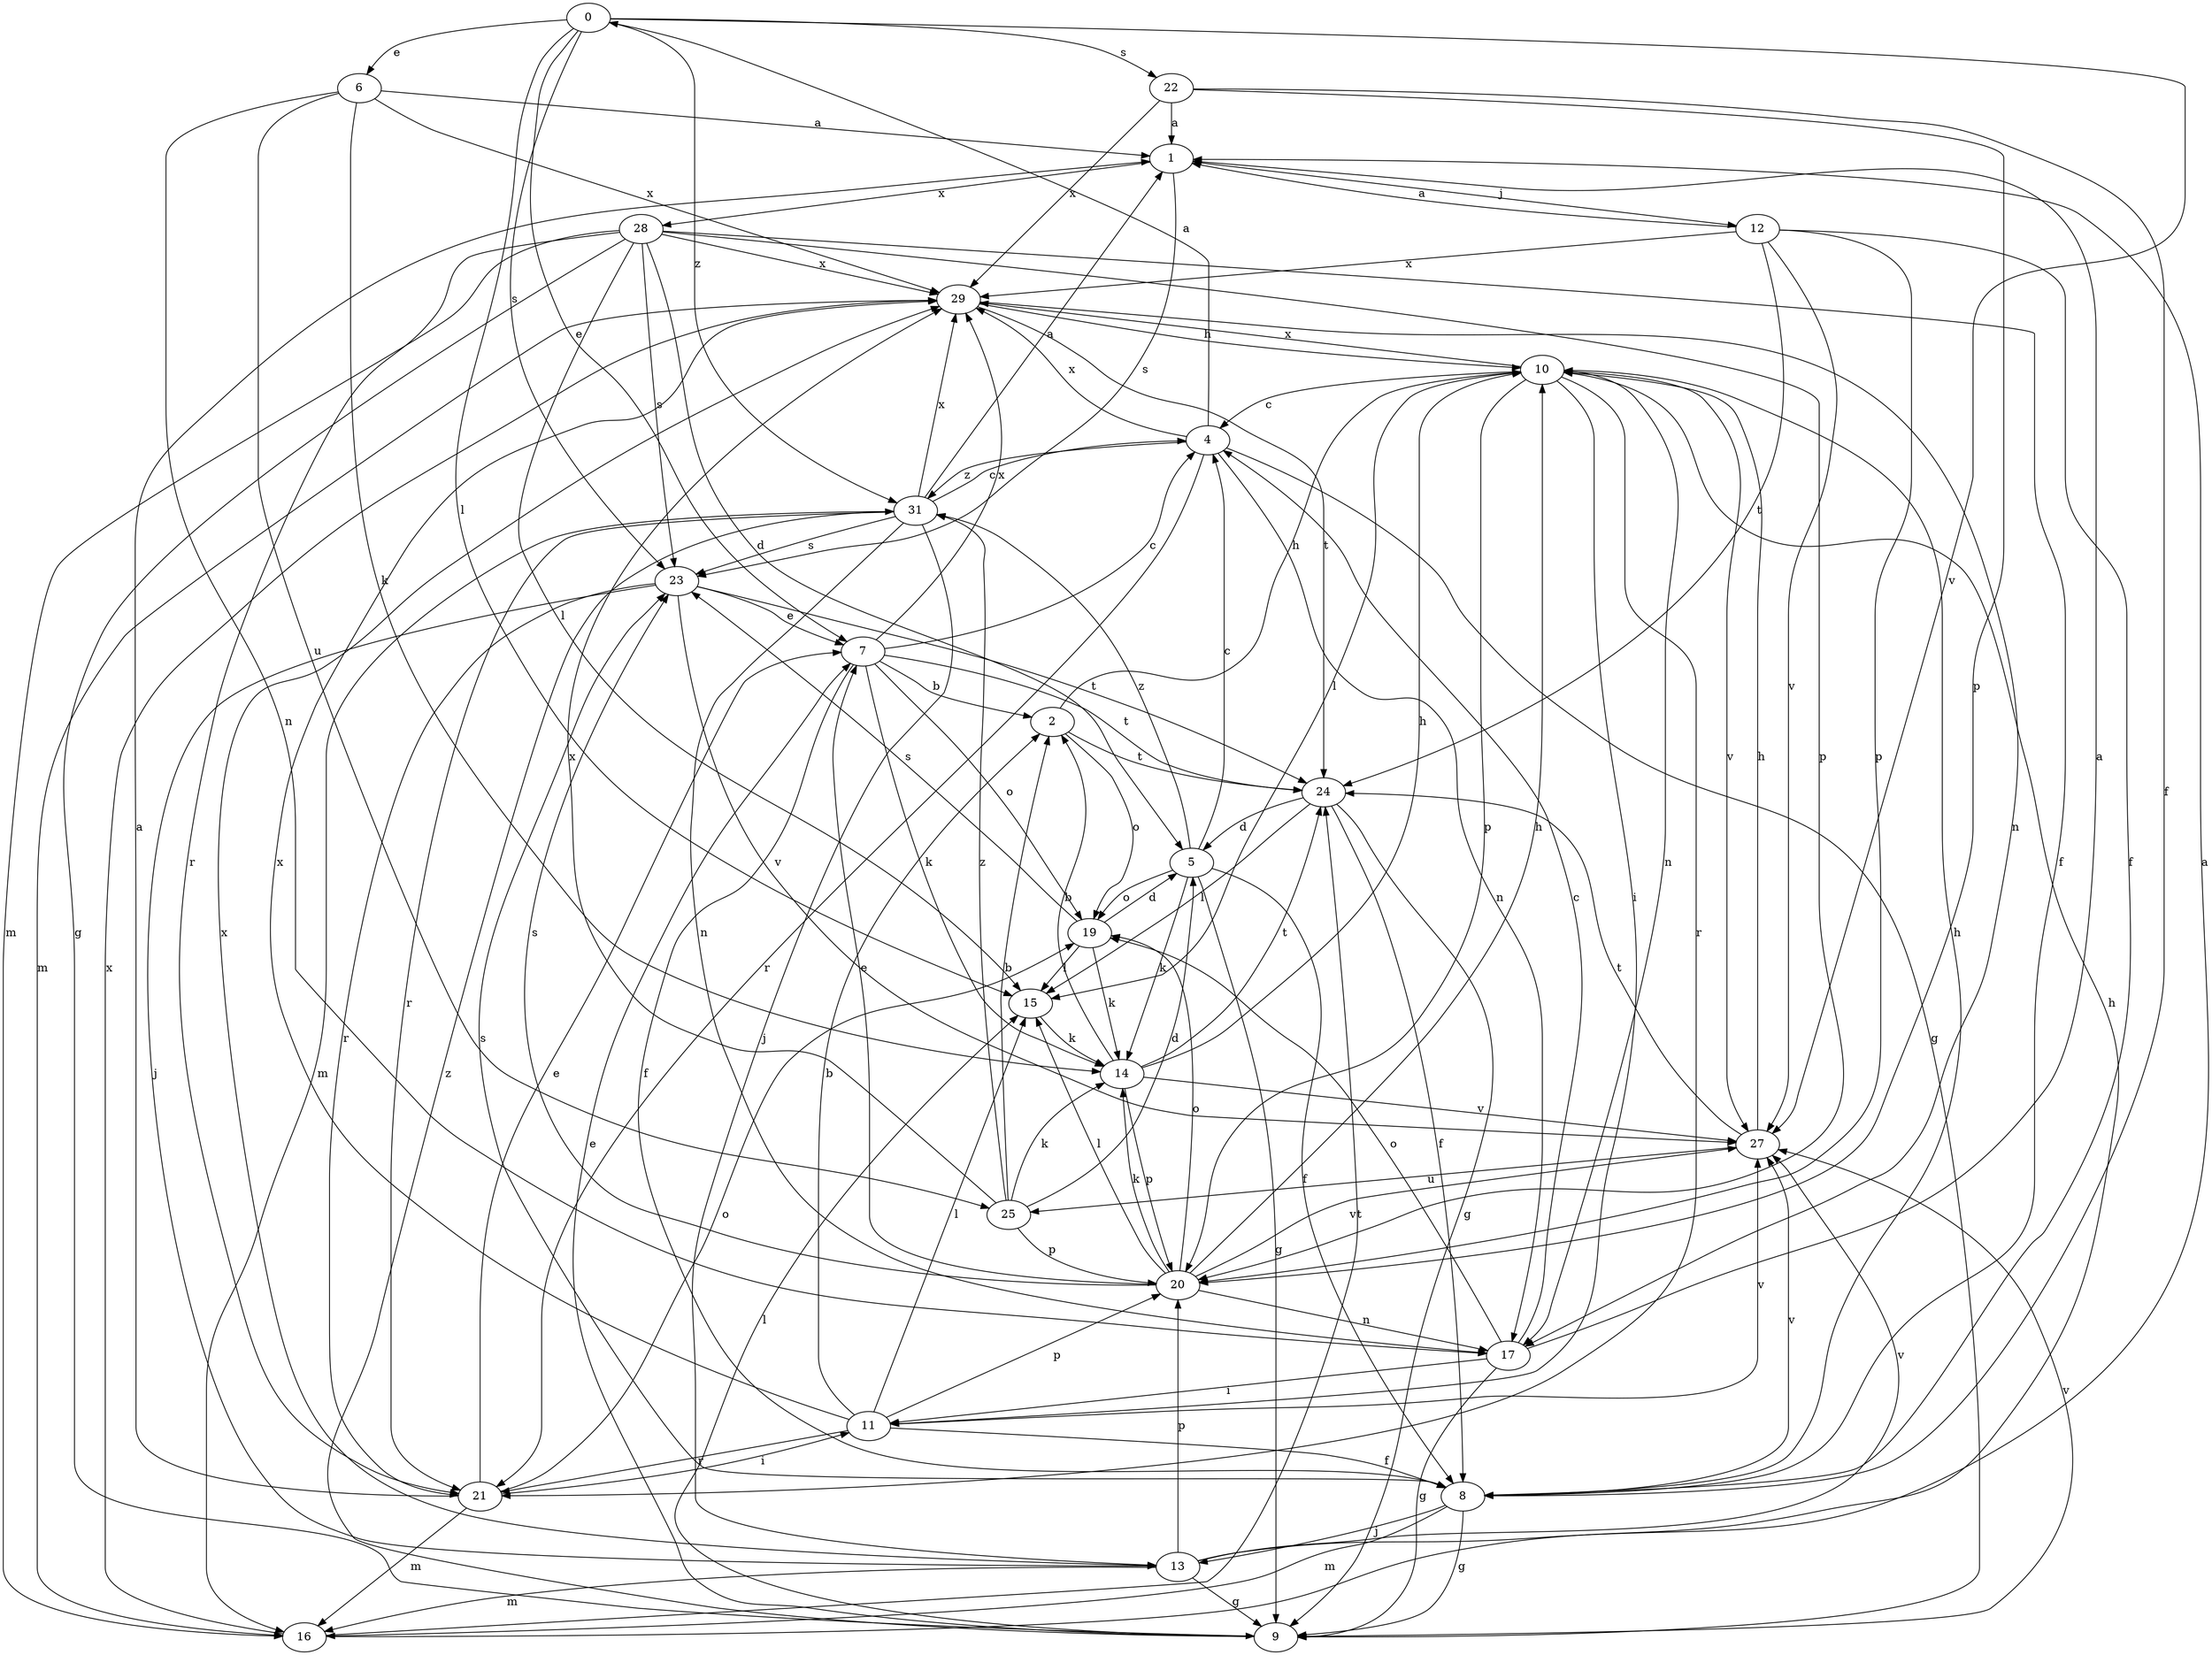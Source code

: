 strict digraph  {
0;
1;
2;
4;
5;
6;
7;
8;
9;
10;
11;
12;
13;
14;
15;
16;
17;
19;
20;
21;
22;
23;
24;
25;
27;
28;
29;
31;
0 -> 6  [label=e];
0 -> 7  [label=e];
0 -> 15  [label=l];
0 -> 22  [label=s];
0 -> 23  [label=s];
0 -> 27  [label=v];
0 -> 31  [label=z];
1 -> 12  [label=j];
1 -> 23  [label=s];
1 -> 28  [label=x];
2 -> 10  [label=h];
2 -> 19  [label=o];
2 -> 24  [label=t];
4 -> 0  [label=a];
4 -> 9  [label=g];
4 -> 17  [label=n];
4 -> 21  [label=r];
4 -> 29  [label=x];
4 -> 31  [label=z];
5 -> 4  [label=c];
5 -> 8  [label=f];
5 -> 9  [label=g];
5 -> 14  [label=k];
5 -> 19  [label=o];
5 -> 31  [label=z];
6 -> 1  [label=a];
6 -> 14  [label=k];
6 -> 17  [label=n];
6 -> 25  [label=u];
6 -> 29  [label=x];
7 -> 2  [label=b];
7 -> 4  [label=c];
7 -> 8  [label=f];
7 -> 14  [label=k];
7 -> 19  [label=o];
7 -> 24  [label=t];
7 -> 29  [label=x];
8 -> 9  [label=g];
8 -> 10  [label=h];
8 -> 13  [label=j];
8 -> 16  [label=m];
8 -> 23  [label=s];
8 -> 27  [label=v];
9 -> 7  [label=e];
9 -> 15  [label=l];
9 -> 27  [label=v];
9 -> 31  [label=z];
10 -> 4  [label=c];
10 -> 11  [label=i];
10 -> 15  [label=l];
10 -> 17  [label=n];
10 -> 20  [label=p];
10 -> 21  [label=r];
10 -> 27  [label=v];
10 -> 29  [label=x];
11 -> 2  [label=b];
11 -> 8  [label=f];
11 -> 15  [label=l];
11 -> 20  [label=p];
11 -> 21  [label=r];
11 -> 27  [label=v];
11 -> 29  [label=x];
12 -> 1  [label=a];
12 -> 8  [label=f];
12 -> 20  [label=p];
12 -> 24  [label=t];
12 -> 27  [label=v];
12 -> 29  [label=x];
13 -> 1  [label=a];
13 -> 9  [label=g];
13 -> 16  [label=m];
13 -> 20  [label=p];
13 -> 27  [label=v];
13 -> 29  [label=x];
14 -> 2  [label=b];
14 -> 10  [label=h];
14 -> 20  [label=p];
14 -> 24  [label=t];
14 -> 27  [label=v];
15 -> 14  [label=k];
16 -> 10  [label=h];
16 -> 24  [label=t];
16 -> 29  [label=x];
17 -> 1  [label=a];
17 -> 4  [label=c];
17 -> 9  [label=g];
17 -> 11  [label=i];
17 -> 19  [label=o];
19 -> 5  [label=d];
19 -> 14  [label=k];
19 -> 15  [label=l];
19 -> 23  [label=s];
20 -> 7  [label=e];
20 -> 10  [label=h];
20 -> 14  [label=k];
20 -> 15  [label=l];
20 -> 17  [label=n];
20 -> 19  [label=o];
20 -> 23  [label=s];
20 -> 27  [label=v];
21 -> 1  [label=a];
21 -> 7  [label=e];
21 -> 11  [label=i];
21 -> 16  [label=m];
21 -> 19  [label=o];
22 -> 1  [label=a];
22 -> 8  [label=f];
22 -> 20  [label=p];
22 -> 29  [label=x];
23 -> 7  [label=e];
23 -> 13  [label=j];
23 -> 21  [label=r];
23 -> 24  [label=t];
23 -> 27  [label=v];
24 -> 5  [label=d];
24 -> 8  [label=f];
24 -> 9  [label=g];
24 -> 15  [label=l];
25 -> 2  [label=b];
25 -> 5  [label=d];
25 -> 14  [label=k];
25 -> 20  [label=p];
25 -> 29  [label=x];
25 -> 31  [label=z];
27 -> 10  [label=h];
27 -> 24  [label=t];
27 -> 25  [label=u];
28 -> 5  [label=d];
28 -> 8  [label=f];
28 -> 9  [label=g];
28 -> 15  [label=l];
28 -> 16  [label=m];
28 -> 20  [label=p];
28 -> 21  [label=r];
28 -> 23  [label=s];
28 -> 29  [label=x];
29 -> 10  [label=h];
29 -> 16  [label=m];
29 -> 17  [label=n];
29 -> 24  [label=t];
31 -> 1  [label=a];
31 -> 4  [label=c];
31 -> 13  [label=j];
31 -> 16  [label=m];
31 -> 17  [label=n];
31 -> 21  [label=r];
31 -> 23  [label=s];
31 -> 29  [label=x];
}
